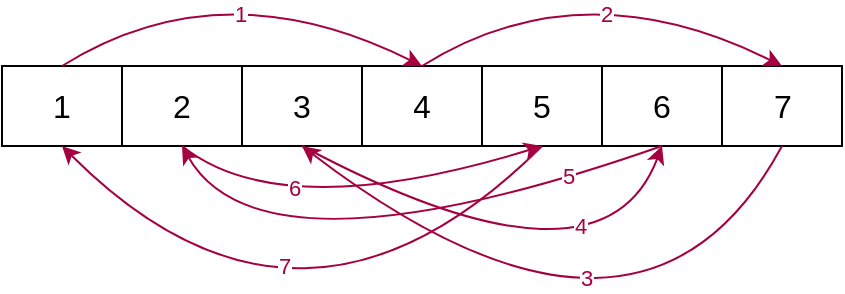 <mxfile version="21.2.1" type="github">
  <diagram name="第 1 页" id="DfUU45hUkU0p5RzmBfwm">
    <mxGraphModel dx="744" dy="372" grid="1" gridSize="10" guides="1" tooltips="1" connect="1" arrows="1" fold="1" page="1" pageScale="1" pageWidth="827" pageHeight="1169" math="0" shadow="0">
      <root>
        <mxCell id="0" />
        <mxCell id="1" parent="0" />
        <mxCell id="iQh2EoyrojWmOYHYFg7I-1" value="" style="shape=table;startSize=0;container=1;collapsible=0;childLayout=tableLayout;fontSize=16;movable=1;resizable=1;rotatable=1;deletable=1;editable=1;locked=0;connectable=1;" vertex="1" parent="1">
          <mxGeometry x="160" y="230" width="180" height="40" as="geometry" />
        </mxCell>
        <mxCell id="iQh2EoyrojWmOYHYFg7I-2" value="" style="shape=tableRow;horizontal=0;startSize=0;swimlaneHead=0;swimlaneBody=0;strokeColor=inherit;top=0;left=0;bottom=0;right=0;collapsible=0;dropTarget=0;fillColor=none;points=[[0,0.5],[1,0.5]];portConstraint=eastwest;fontSize=16;movable=1;resizable=1;rotatable=1;deletable=1;editable=1;locked=0;connectable=1;" vertex="1" parent="iQh2EoyrojWmOYHYFg7I-1">
          <mxGeometry width="180" height="40" as="geometry" />
        </mxCell>
        <mxCell id="iQh2EoyrojWmOYHYFg7I-3" value="1" style="shape=partialRectangle;html=1;whiteSpace=wrap;connectable=1;strokeColor=inherit;overflow=hidden;fillColor=none;top=0;left=0;bottom=0;right=0;pointerEvents=1;fontSize=16;movable=1;resizable=1;rotatable=1;deletable=1;editable=1;locked=0;" vertex="1" parent="iQh2EoyrojWmOYHYFg7I-2">
          <mxGeometry width="60" height="40" as="geometry">
            <mxRectangle width="60" height="40" as="alternateBounds" />
          </mxGeometry>
        </mxCell>
        <mxCell id="iQh2EoyrojWmOYHYFg7I-4" value="2" style="shape=partialRectangle;html=1;whiteSpace=wrap;connectable=1;strokeColor=inherit;overflow=hidden;fillColor=none;top=0;left=0;bottom=0;right=0;pointerEvents=1;fontSize=16;movable=1;resizable=1;rotatable=1;deletable=1;editable=1;locked=0;" vertex="1" parent="iQh2EoyrojWmOYHYFg7I-2">
          <mxGeometry x="60" width="60" height="40" as="geometry">
            <mxRectangle width="60" height="40" as="alternateBounds" />
          </mxGeometry>
        </mxCell>
        <mxCell id="iQh2EoyrojWmOYHYFg7I-5" value="3" style="shape=partialRectangle;html=1;whiteSpace=wrap;connectable=1;strokeColor=inherit;overflow=hidden;fillColor=none;top=0;left=0;bottom=0;right=0;pointerEvents=1;fontSize=16;movable=1;resizable=1;rotatable=1;deletable=1;editable=1;locked=0;" vertex="1" parent="iQh2EoyrojWmOYHYFg7I-2">
          <mxGeometry x="120" width="60" height="40" as="geometry">
            <mxRectangle width="60" height="40" as="alternateBounds" />
          </mxGeometry>
        </mxCell>
        <mxCell id="iQh2EoyrojWmOYHYFg7I-18" value="" style="shape=table;startSize=0;container=1;collapsible=0;childLayout=tableLayout;fontSize=16;movable=1;resizable=1;rotatable=1;deletable=1;editable=1;locked=0;connectable=1;" vertex="1" parent="1">
          <mxGeometry x="340" y="230" width="180" height="40" as="geometry" />
        </mxCell>
        <mxCell id="iQh2EoyrojWmOYHYFg7I-19" value="" style="shape=tableRow;horizontal=0;startSize=0;swimlaneHead=0;swimlaneBody=0;strokeColor=inherit;top=0;left=0;bottom=0;right=0;collapsible=0;dropTarget=0;fillColor=none;points=[[0,0.5],[1,0.5]];portConstraint=eastwest;fontSize=16;movable=1;resizable=1;rotatable=1;deletable=1;editable=1;locked=0;connectable=1;" vertex="1" parent="iQh2EoyrojWmOYHYFg7I-18">
          <mxGeometry width="180" height="40" as="geometry" />
        </mxCell>
        <mxCell id="iQh2EoyrojWmOYHYFg7I-20" value="4" style="shape=partialRectangle;html=1;whiteSpace=wrap;connectable=1;strokeColor=inherit;overflow=hidden;fillColor=none;top=0;left=0;bottom=0;right=0;pointerEvents=1;fontSize=16;movable=1;resizable=1;rotatable=1;deletable=1;editable=1;locked=0;" vertex="1" parent="iQh2EoyrojWmOYHYFg7I-19">
          <mxGeometry width="60" height="40" as="geometry">
            <mxRectangle width="60" height="40" as="alternateBounds" />
          </mxGeometry>
        </mxCell>
        <mxCell id="iQh2EoyrojWmOYHYFg7I-21" value="5" style="shape=partialRectangle;html=1;whiteSpace=wrap;connectable=1;strokeColor=inherit;overflow=hidden;fillColor=none;top=0;left=0;bottom=0;right=0;pointerEvents=1;fontSize=16;movable=1;resizable=1;rotatable=1;deletable=1;editable=1;locked=0;" vertex="1" parent="iQh2EoyrojWmOYHYFg7I-19">
          <mxGeometry x="60" width="60" height="40" as="geometry">
            <mxRectangle width="60" height="40" as="alternateBounds" />
          </mxGeometry>
        </mxCell>
        <mxCell id="iQh2EoyrojWmOYHYFg7I-22" value="6" style="shape=partialRectangle;html=1;whiteSpace=wrap;connectable=1;strokeColor=inherit;overflow=hidden;fillColor=none;top=0;left=0;bottom=0;right=0;pointerEvents=1;fontSize=16;movable=1;resizable=1;rotatable=1;deletable=1;editable=1;locked=0;" vertex="1" parent="iQh2EoyrojWmOYHYFg7I-19">
          <mxGeometry x="120" width="60" height="40" as="geometry">
            <mxRectangle width="60" height="40" as="alternateBounds" />
          </mxGeometry>
        </mxCell>
        <mxCell id="iQh2EoyrojWmOYHYFg7I-35" value="" style="verticalLabelPosition=bottom;verticalAlign=top;html=1;shape=mxgraph.basic.rect;fillColor2=none;strokeWidth=1;size=20;indent=5;" vertex="1" parent="1">
          <mxGeometry x="520" y="230" width="60" height="40" as="geometry" />
        </mxCell>
        <mxCell id="iQh2EoyrojWmOYHYFg7I-36" value="&lt;font style=&quot;font-size: 16px;&quot;&gt;7&lt;/font&gt;" style="text;html=1;align=center;verticalAlign=middle;resizable=0;points=[];autosize=1;strokeColor=none;fillColor=none;" vertex="1" parent="1">
          <mxGeometry x="535" y="235" width="30" height="30" as="geometry" />
        </mxCell>
        <mxCell id="iQh2EoyrojWmOYHYFg7I-38" value="" style="endArrow=classic;html=1;rounded=1;labelBackgroundColor=default;strokeColor=#A50040;fontFamily=Helvetica;fontSize=11;fontColor=default;shape=connector;curved=1;elbow=vertical;entryX=0.5;entryY=0;entryDx=0;entryDy=0;entryPerimeter=0;fillColor=#d80073;" edge="1" parent="1" target="iQh2EoyrojWmOYHYFg7I-35">
          <mxGeometry width="50" height="50" relative="1" as="geometry">
            <mxPoint x="370" y="230" as="sourcePoint" />
            <mxPoint x="420" y="180" as="targetPoint" />
            <Array as="points">
              <mxPoint x="450" y="180" />
            </Array>
          </mxGeometry>
        </mxCell>
        <mxCell id="iQh2EoyrojWmOYHYFg7I-41" value="2" style="edgeLabel;html=1;align=center;verticalAlign=middle;resizable=0;points=[];fontSize=11;fontFamily=Helvetica;fontColor=#a50040;" vertex="1" connectable="0" parent="iQh2EoyrojWmOYHYFg7I-38">
          <mxGeometry x="0.126" y="-16" relative="1" as="geometry">
            <mxPoint as="offset" />
          </mxGeometry>
        </mxCell>
        <mxCell id="iQh2EoyrojWmOYHYFg7I-39" value="" style="endArrow=classic;html=1;rounded=1;labelBackgroundColor=default;strokeColor=#A50040;fontFamily=Helvetica;fontSize=11;fontColor=default;shape=connector;curved=1;elbow=vertical;entryX=0.5;entryY=0;entryDx=0;entryDy=0;fillColor=#d80073;" edge="1" parent="1" target="iQh2EoyrojWmOYHYFg7I-20">
          <mxGeometry width="50" height="50" relative="1" as="geometry">
            <mxPoint x="190" y="230" as="sourcePoint" />
            <mxPoint x="240" y="180" as="targetPoint" />
            <Array as="points">
              <mxPoint x="270" y="180" />
            </Array>
          </mxGeometry>
        </mxCell>
        <mxCell id="iQh2EoyrojWmOYHYFg7I-40" value="1" style="edgeLabel;html=1;align=center;verticalAlign=middle;resizable=0;points=[];fontSize=11;fontFamily=Helvetica;fontColor=#a50040;" vertex="1" connectable="0" parent="iQh2EoyrojWmOYHYFg7I-39">
          <mxGeometry x="0.093" y="-17" relative="1" as="geometry">
            <mxPoint as="offset" />
          </mxGeometry>
        </mxCell>
        <mxCell id="iQh2EoyrojWmOYHYFg7I-42" value="" style="endArrow=classic;html=1;rounded=1;labelBackgroundColor=default;strokeColor=#A50040;fontFamily=Helvetica;fontSize=11;fontColor=default;shape=connector;curved=1;elbow=vertical;entryX=0.5;entryY=1;entryDx=0;entryDy=0;fillColor=#d80073;" edge="1" parent="1" target="iQh2EoyrojWmOYHYFg7I-5">
          <mxGeometry width="50" height="50" relative="1" as="geometry">
            <mxPoint x="550" y="270" as="sourcePoint" />
            <mxPoint x="600" y="220" as="targetPoint" />
            <Array as="points">
              <mxPoint x="480" y="400" />
            </Array>
          </mxGeometry>
        </mxCell>
        <mxCell id="iQh2EoyrojWmOYHYFg7I-58" value="3" style="edgeLabel;html=1;align=center;verticalAlign=middle;resizable=0;points=[];fontSize=11;fontFamily=Helvetica;fontColor=#a50040;" vertex="1" connectable="0" parent="iQh2EoyrojWmOYHYFg7I-42">
          <mxGeometry x="0.155" y="-34" relative="1" as="geometry">
            <mxPoint as="offset" />
          </mxGeometry>
        </mxCell>
        <mxCell id="iQh2EoyrojWmOYHYFg7I-44" value="" style="endArrow=classic;html=1;rounded=1;labelBackgroundColor=default;strokeColor=#A50040;fontFamily=Helvetica;fontSize=11;fontColor=default;shape=connector;curved=1;elbow=vertical;entryX=0.5;entryY=1;entryDx=0;entryDy=0;fillColor=#d80073;" edge="1" parent="1" target="iQh2EoyrojWmOYHYFg7I-22">
          <mxGeometry width="50" height="50" relative="1" as="geometry">
            <mxPoint x="310" y="270" as="sourcePoint" />
            <mxPoint x="360" y="220" as="targetPoint" />
            <Array as="points">
              <mxPoint x="460" y="350" />
            </Array>
          </mxGeometry>
        </mxCell>
        <mxCell id="iQh2EoyrojWmOYHYFg7I-59" value="4" style="edgeLabel;html=1;align=center;verticalAlign=middle;resizable=0;points=[];fontSize=11;fontFamily=Helvetica;fontColor=#a50040;" vertex="1" connectable="0" parent="iQh2EoyrojWmOYHYFg7I-44">
          <mxGeometry x="0.593" y="25" relative="1" as="geometry">
            <mxPoint as="offset" />
          </mxGeometry>
        </mxCell>
        <mxCell id="iQh2EoyrojWmOYHYFg7I-46" value="" style="endArrow=classic;html=1;rounded=1;labelBackgroundColor=default;strokeColor=#A50040;fontFamily=Helvetica;fontSize=11;fontColor=default;shape=connector;curved=1;elbow=vertical;entryX=0.5;entryY=1;entryDx=0;entryDy=0;fillColor=#d80073;" edge="1" parent="1" target="iQh2EoyrojWmOYHYFg7I-4">
          <mxGeometry width="50" height="50" relative="1" as="geometry">
            <mxPoint x="490" y="270" as="sourcePoint" />
            <mxPoint x="540" y="220" as="targetPoint" />
            <Array as="points">
              <mxPoint x="290" y="340" />
            </Array>
          </mxGeometry>
        </mxCell>
        <mxCell id="iQh2EoyrojWmOYHYFg7I-60" value="5" style="edgeLabel;html=1;align=center;verticalAlign=middle;resizable=0;points=[];fontSize=11;fontFamily=Helvetica;fontColor=#a50040;" vertex="1" connectable="0" parent="iQh2EoyrojWmOYHYFg7I-46">
          <mxGeometry x="-0.662" y="-2" relative="1" as="geometry">
            <mxPoint as="offset" />
          </mxGeometry>
        </mxCell>
        <mxCell id="iQh2EoyrojWmOYHYFg7I-48" value="" style="endArrow=classic;html=1;rounded=1;labelBackgroundColor=default;strokeColor=#A50040;fontFamily=Helvetica;fontSize=11;fontColor=default;shape=connector;curved=1;elbow=vertical;entryX=0.5;entryY=1;entryDx=0;entryDy=0;fillColor=#d80073;" edge="1" parent="1" target="iQh2EoyrojWmOYHYFg7I-21">
          <mxGeometry width="50" height="50" relative="1" as="geometry">
            <mxPoint x="250" y="270" as="sourcePoint" />
            <mxPoint x="300" y="220" as="targetPoint" />
            <Array as="points">
              <mxPoint x="300" y="310" />
            </Array>
          </mxGeometry>
        </mxCell>
        <mxCell id="iQh2EoyrojWmOYHYFg7I-61" value="6" style="edgeLabel;html=1;align=center;verticalAlign=middle;resizable=0;points=[];fontSize=11;fontFamily=Helvetica;fontColor=#a50040;" vertex="1" connectable="0" parent="iQh2EoyrojWmOYHYFg7I-48">
          <mxGeometry x="-0.243" y="17" relative="1" as="geometry">
            <mxPoint as="offset" />
          </mxGeometry>
        </mxCell>
        <mxCell id="iQh2EoyrojWmOYHYFg7I-56" value="" style="endArrow=classic;html=1;rounded=1;labelBackgroundColor=default;strokeColor=#A50040;fontFamily=Helvetica;fontSize=11;fontColor=default;shape=connector;curved=1;elbow=vertical;entryX=0.5;entryY=1;entryDx=0;entryDy=0;fillColor=#d80073;" edge="1" parent="1" target="iQh2EoyrojWmOYHYFg7I-3">
          <mxGeometry width="50" height="50" relative="1" as="geometry">
            <mxPoint x="430" y="270" as="sourcePoint" />
            <mxPoint x="480" y="220" as="targetPoint" />
            <Array as="points">
              <mxPoint x="310" y="390" />
            </Array>
          </mxGeometry>
        </mxCell>
        <mxCell id="iQh2EoyrojWmOYHYFg7I-57" value="7" style="edgeLabel;html=1;align=center;verticalAlign=middle;resizable=0;points=[];fontSize=11;fontFamily=Helvetica;fontColor=#a50040;" vertex="1" connectable="0" parent="iQh2EoyrojWmOYHYFg7I-56">
          <mxGeometry x="0.289" y="-36" relative="1" as="geometry">
            <mxPoint as="offset" />
          </mxGeometry>
        </mxCell>
      </root>
    </mxGraphModel>
  </diagram>
</mxfile>
